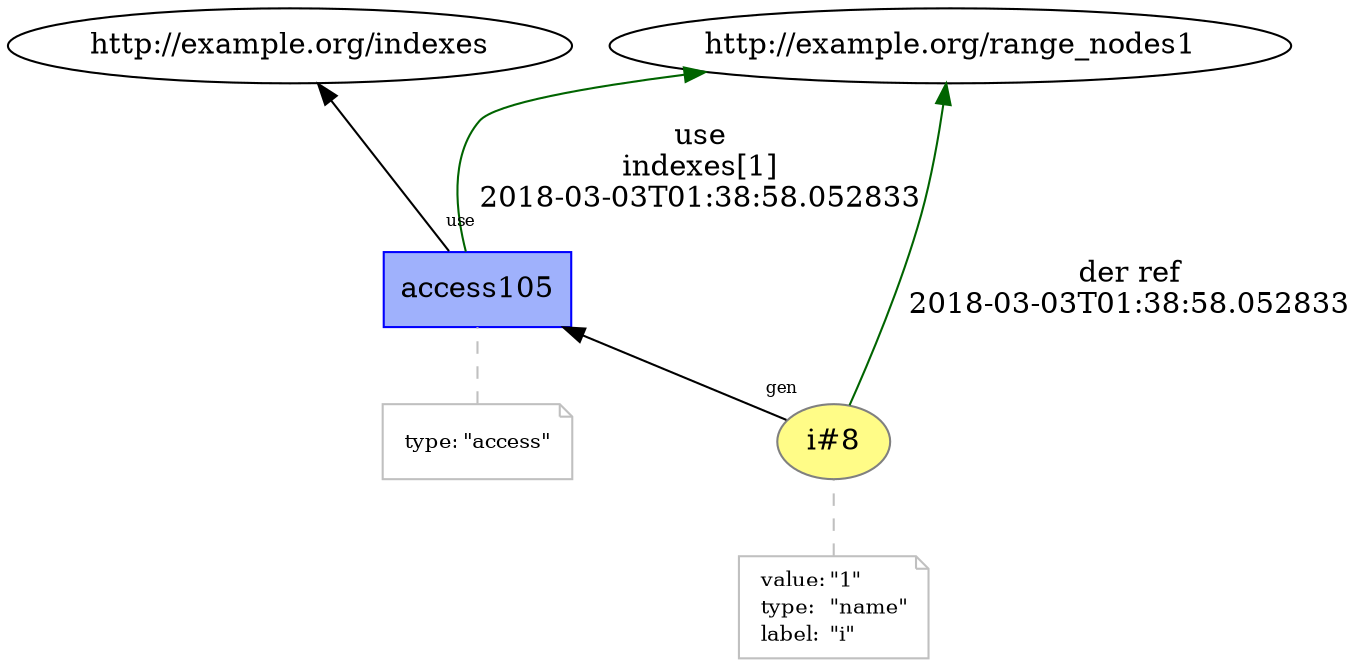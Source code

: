 digraph "PROV" { size="16,12"; rankdir="BT";
"http://example.org/i#8" [fillcolor="#FFFC87",color="#808080",style="filled",label="i#8",URL="http://example.org/i#8"]
"-attrs0" [color="gray",shape="note",fontsize="10",fontcolor="black",label=<<TABLE cellpadding="0" border="0">
	<TR>
	    <TD align="left">value:</TD>
	    <TD align="left">&quot;1&quot;</TD>
	</TR>
	<TR>
	    <TD align="left">type:</TD>
	    <TD align="left">&quot;name&quot;</TD>
	</TR>
	<TR>
	    <TD align="left">label:</TD>
	    <TD align="left">&quot;i&quot;</TD>
	</TR>
</TABLE>>]
"-attrs0" -> "http://example.org/i#8" [color="gray",style="dashed",arrowhead="none"]
"http://example.org/access105" [fillcolor="#9FB1FC",color="#0000FF",shape="polygon",sides="4",style="filled",label="access105",URL="http://example.org/access105"]
"-attrs1" [color="gray",shape="note",fontsize="10",fontcolor="black",label=<<TABLE cellpadding="0" border="0">
	<TR>
	    <TD align="left">type:</TD>
	    <TD align="left">&quot;access&quot;</TD>
	</TR>
</TABLE>>]
"-attrs1" -> "http://example.org/access105" [color="gray",style="dashed",arrowhead="none"]
"http://example.org/access105" -> "http://example.org/range_nodes1" [labelfontsize="8",labeldistance="1.5",color="darkgreen",labelangle="60.0",rotation="20",label="use
indexes[1]
2018-03-03T01:38:58.052833"]
"http://example.org/i#8" -> "http://example.org/range_nodes1" [labelfontsize="8",labeldistance="1.5",color="darkgreen",labelangle="60.0",rotation="20",label="der ref
2018-03-03T01:38:58.052833"]
"http://example.org/i#8" -> "http://example.org/access105" [labelfontsize="8",labeldistance="1.5",labelangle="60.0",rotation="20",taillabel="gen"]
"http://example.org/access105" -> "http://example.org/indexes" [labelfontsize="8",labeldistance="1.5",labelangle="60.0",rotation="20",taillabel="use"]
}